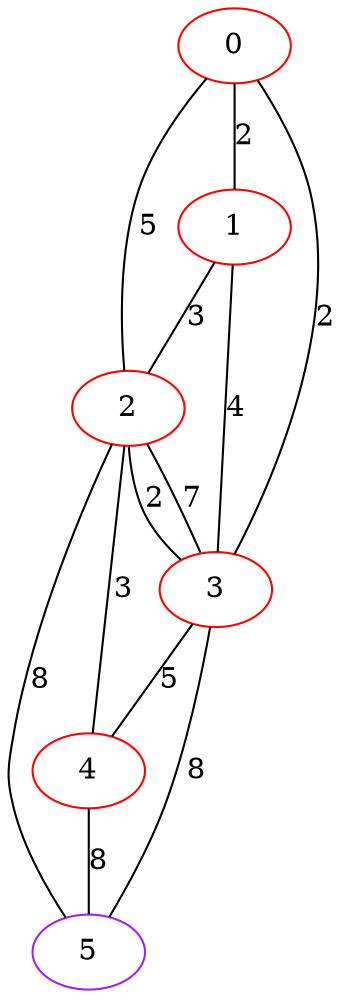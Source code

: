 graph "" {
0 [color=red, weight=1];
1 [color=red, weight=1];
2 [color=red, weight=1];
3 [color=red, weight=1];
4 [color=red, weight=1];
5 [color=purple, weight=4];
0 -- 1  [key=0, label=2];
0 -- 2  [key=0, label=5];
0 -- 3  [key=0, label=2];
1 -- 2  [key=0, label=3];
1 -- 3  [key=0, label=4];
2 -- 3  [key=0, label=7];
2 -- 3  [key=1, label=2];
2 -- 4  [key=0, label=3];
2 -- 5  [key=0, label=8];
3 -- 4  [key=0, label=5];
3 -- 5  [key=0, label=8];
4 -- 5  [key=0, label=8];
}
